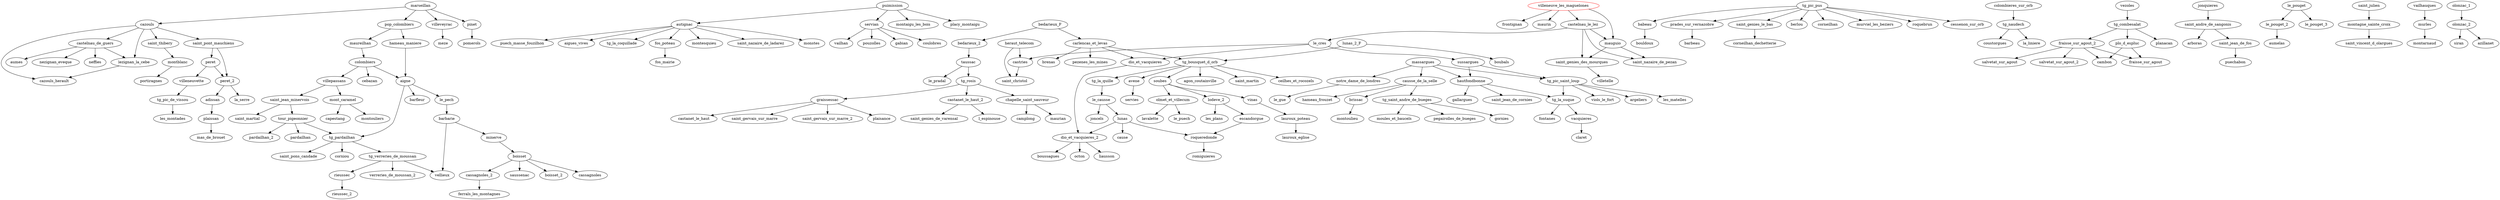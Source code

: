 digraph HeraultTelecom_WifiMax {
	aigne -> barfleur;
	aigne -> le_pech;
	aigne -> tg_pardailhan;
	adissan -> plaissan;
	autignac -> puech_masse_fouzilhon;
	autignac -> aigues_vives;
	autignac -> tg_la_coquillade;
	autignac -> fos_poteau;
	autignac -> montesquieu;
	autignac -> saint_nazaire_de_ladarez;
	autignac -> monstes;
	avene -> servies;
	babeau -> bouldoux;
	barbarie -> minerve;
	barbarie -> vellieux;
	bedarieux_F -> bedarieux_2;
	bedarieux_F -> carlencas_et_levas;
	bedarieux_2 -> taussac;	
	boisset -> boisset_2;
	boisset -> cassagnoles;
	boisset -> cassagnoles_2;
	boisset -> saussenac;
	brissac -> montoulieu;
	carlencas_et_levas -> brenas;
	carlencas_et_levas -> pezenes_les_mines;
	carlencas_et_levas -> dio_et_vacquieres;
	carlencas_et_levas -> tg_bousquet_d_orb;
	cassagnoles_2 -> ferrals_les_montagnes;
	castanet_le_haut_2 -> saint_genies_de_varensal;
	castanet_le_haut_2 -> l_espinouse;
	castelnau_de_guers -> neffies;
	castelnau_de_guers -> aumes;
	castelnau_de_guers -> nezignan_eveque;
	castelnau_de_guers -> lezignan_la_cebe;
	castelnau_le_lez -> mauguio;
	castelnau_le_lez -> le_cres;
	castelnau_le_lez -> saint_nazaire_de_pezan;
	castelnau_le_lez -> saint_genies_des_mourques;
	castries -> saint_christol;
	causse_de_la_selle -> tg_saint_andre_de_bueges;
	causse_de_la_selle -> brissac;
	causse_de_la_selle -> hameau_frouzet;
	cazouls -> saint_thibery;
	cazouls -> castelnau_de_guers;
	cazouls -> saint_pont_mauchiens;
	cazouls -> cazouls_herault;
	cazouls -> lezignan_la_cebe;
	chapelle_saint_sauveur -> camplong;
	chapelle_saint_sauveur -> maurian;
	colombieres_sur_orb -> tg_naudech;
	colombiers -> villepassans;
	colombiers -> aigne;
	colombiers -> cebazan;
	dio_et_vacquieres -> dio_et_vacquieres_2;
	dio_et_vacquieres_2 -> octon;
	dio_et_vacquieres_2 -> liausson;
	dio_et_vacquieres_2 -> boussagues;
	escandorgue -> roqueredonde;
	fos_poteau -> fos_mairie;
	fraisse_sur_agout_2 -> salvetat_sur_agout;
	fraisse_sur_agout_2 -> salvetat_sur_agout_2;
	fraisse_sur_agout_2 -> cambon;
	fraisse_sur_agout_2 -> fraisse_sur_agout;
	graissessac -> castanet_le_haut;
	graissessac -> saint_gervais_sur_marre;
	graissessac -> saint_gervais_sur_marre_2;
	graissessac -> plaisance;
	hameau_maniere -> aigne;
	hautfondbonne -> gallargues;
	hautfondbonne -> tg_la_suque;
	hautfondbonne -> saint_jean_de_cornies;
	heraut_telecom -> castries;
	heraut_telecom -> saint_christol;
	jonquieres -> saint_andre_de_sangonis;
	lauroux_poteau -> lauroux_eglise;
	le_causse -> joncels;
	le_causse -> lunas;
	le_cres -> sussargues;
	le_cres -> dio_et_vacquieres;
	le_cres -> castries;
	le_pech -> barbarie;
	le_pouget -> le_pouget_2;
	le_pouget -> le_pouget_3;
	le_pouget_2 -> aumelas;
	lezignan_la_cebe -> cazouls_herault;
	lodeve_2 -> les_plans;
	lodeve_2 -> escandorgue;
	lunas -> roqueredonde;
	lunas -> cause;
	lunas -> dio_et_vacquieres_2;
	lunas_2_F -> boubals;
	lunas_2_F -> tg_bousquet_d_orb;
	marseillan -> pop_colombiers;
	marseillan -> villeveyrac;
	marseillan -> cazouls;
	marseillan -> pinet;
	massargues -> notre_dame_de_londres;
	massargues -> causse_de_la_selle;
	massargues -> tg_pic_saint_loup;
	massargues -> hautfondbonne;
	mauguio -> saint_nazaire_de_pezan;
	mauguio -> saint_genies_des_mourques;
	maureilhan -> colombiers;
	minerve -> boisset;
	montagne_sainte_croix -> saint_vincent_d_olargues;
	montblanc -> portiragnes;
	mont_caramel -> capestang;
	mont_caramel -> montouliers;
	murles -> montarnaud;
	notre_dame_de_londres -> le_gue;
	olmet_et_villecum -> le_puech;
	olmet_et_villecum -> lavalette;
	olonzac_1 -> olonzac_2;
	olonzac_2 -> siran;
	olonzac_2 -> azillanet;
	peret -> villeneuvette;
	peret -> peret_2;
	peret_2 -> la_serre;
	peret_2 -> adissan;
	pinet -> pomerols;
	plaissan -> mas_de_brouet;
	plo_d_espluc -> fraisse_sur_agout;
	plo_d_espluc -> cambon;
	pop_colombiers -> maureilhan;
	pop_colombiers -> hameau_maniere;
	prades_sur_vernazobre -> barbeau;
	puimission -> autignac;
	puimission -> servian;

	puimission -> montaigu_les_bois;
	puimission -> placy_montaigu;
	
	rieussec -> rieussec_2;
	roqueredonde -> romiguieres;
	saint_andre_de_sangonis -> arboras;
	saint_andre_de_sangonis -> saint_jean_de_fos;
	saint_genies_des_mourques -> villetelle;
	saint_genies_le_bas -> corneilhan_dechetterie;
	saint_jean_de_fos -> puechabon;
	saint_jean_minervois -> saint_martial;
	saint_jean_minervois -> tour_pigeonnier;
	saint_julien -> montagne_sainte_croix;
	saint_pont_mauchiens -> peret_2;
	saint_pont_mauchiens -> peret;
	saint_thibery -> montblanc;
	servian -> vailhan;
	servian -> pouzolles;
	servian -> gabian;
	servian -> coulobres;

	soubes -> vinas;
	soubes -> olmet_et_villecum;
	soubes -> lodeve_2;

	sussargues -> hautfondbonne;
	sussargues -> tg_pic_saint_loup;


	taussac -> le_pradal;
	taussac -> tg_rosis;
	tg_bousquet_d_orb -> agon_coutainville;
	tg_bousquet_d_orb -> saint_martin;
	tg_bousquet_d_orb -> avene;
	tg_bousquet_d_orb -> ceilhes_et_rocozels;
	tg_bousquet_d_orb -> tg_la_quille;
	tg_bousquet_d_orb -> soubes;
	
	tg_combesalat -> planacan;
	tg_combesalat -> fraisse_sur_agout_2;
	tg_combesalat -> plo_d_espluc;
	tg_la_quille -> le_causse;
	tg_la_suque -> fontanes;
	tg_la_suque -> vacquieres;
	tg_naudech -> coustorgues;
	tg_naudech -> la_liniere;
	tg_pardailhan -> saint_pons_candade;
	tg_pardailhan -> corniou;
	tg_pardailhan -> tg_verreries_de_moussan;
	tg_pic_de_vissou -> les_montades;
	tg_pic_saint_loup -> argeliers;
	tg_pic_saint_loup -> les_matelles;
	tg_pic_saint_loup -> viols_le_fort;
	tg_pic_saint_loup -> tg_la_suque;
	tg_pic_pus -> berlou;
	tg_pic_pus -> corneilhan;
	tg_pic_pus -> murviel_les_beziers;
	tg_pic_pus -> prades_sur_vernazobre;
	tg_pic_pus -> roquebrun;
	tg_pic_pus -> saint_genies_le_bas;
	tg_pic_pus -> cessenon_sur_orb;
	tg_pic_pus -> babeau;
	tg_rosis -> chapelle_saint_sauveur;
	tg_rosis -> graissessac;
	tg_rosis -> castanet_le_haut_2;
	tg_saint_andre_de_bueges -> gornies;
	tg_saint_andre_de_bueges -> moules_et_baucels;
	tg_saint_andre_de_bueges -> pegairolles_de_bueges;
	tg_verreries_de_moussan -> verreries_de_moussan_2;
	tg_verreries_de_moussan -> rieussec;
	tg_verreries_de_moussan -> vellieux;
	
	tour_pigeonnier -> tg_pardailhan;
	tour_pigeonnier -> pardailhan;
	tour_pigeonnier -> pardailhan_2;
	
	vailhauques -> murles;
	vacquieres -> claret;
	vezoles -> tg_combesalat;
	villeneuve_les_maguelones [color=red];
	villeneuve_les_maguelones -> frontignan;
	villeneuve_les_maguelones -> maurin;
	villeneuve_les_maguelones -> castelnau_le_lez;
	villeneuve_les_maguelones -> mauguio;
	villeneuvette -> tg_pic_de_vissou;
	villepassans -> mont_caramel;
	villepassans -> saint_jean_minervois;
	villeveyrac -> meze;
	vinas -> lauroux_poteau;
}
